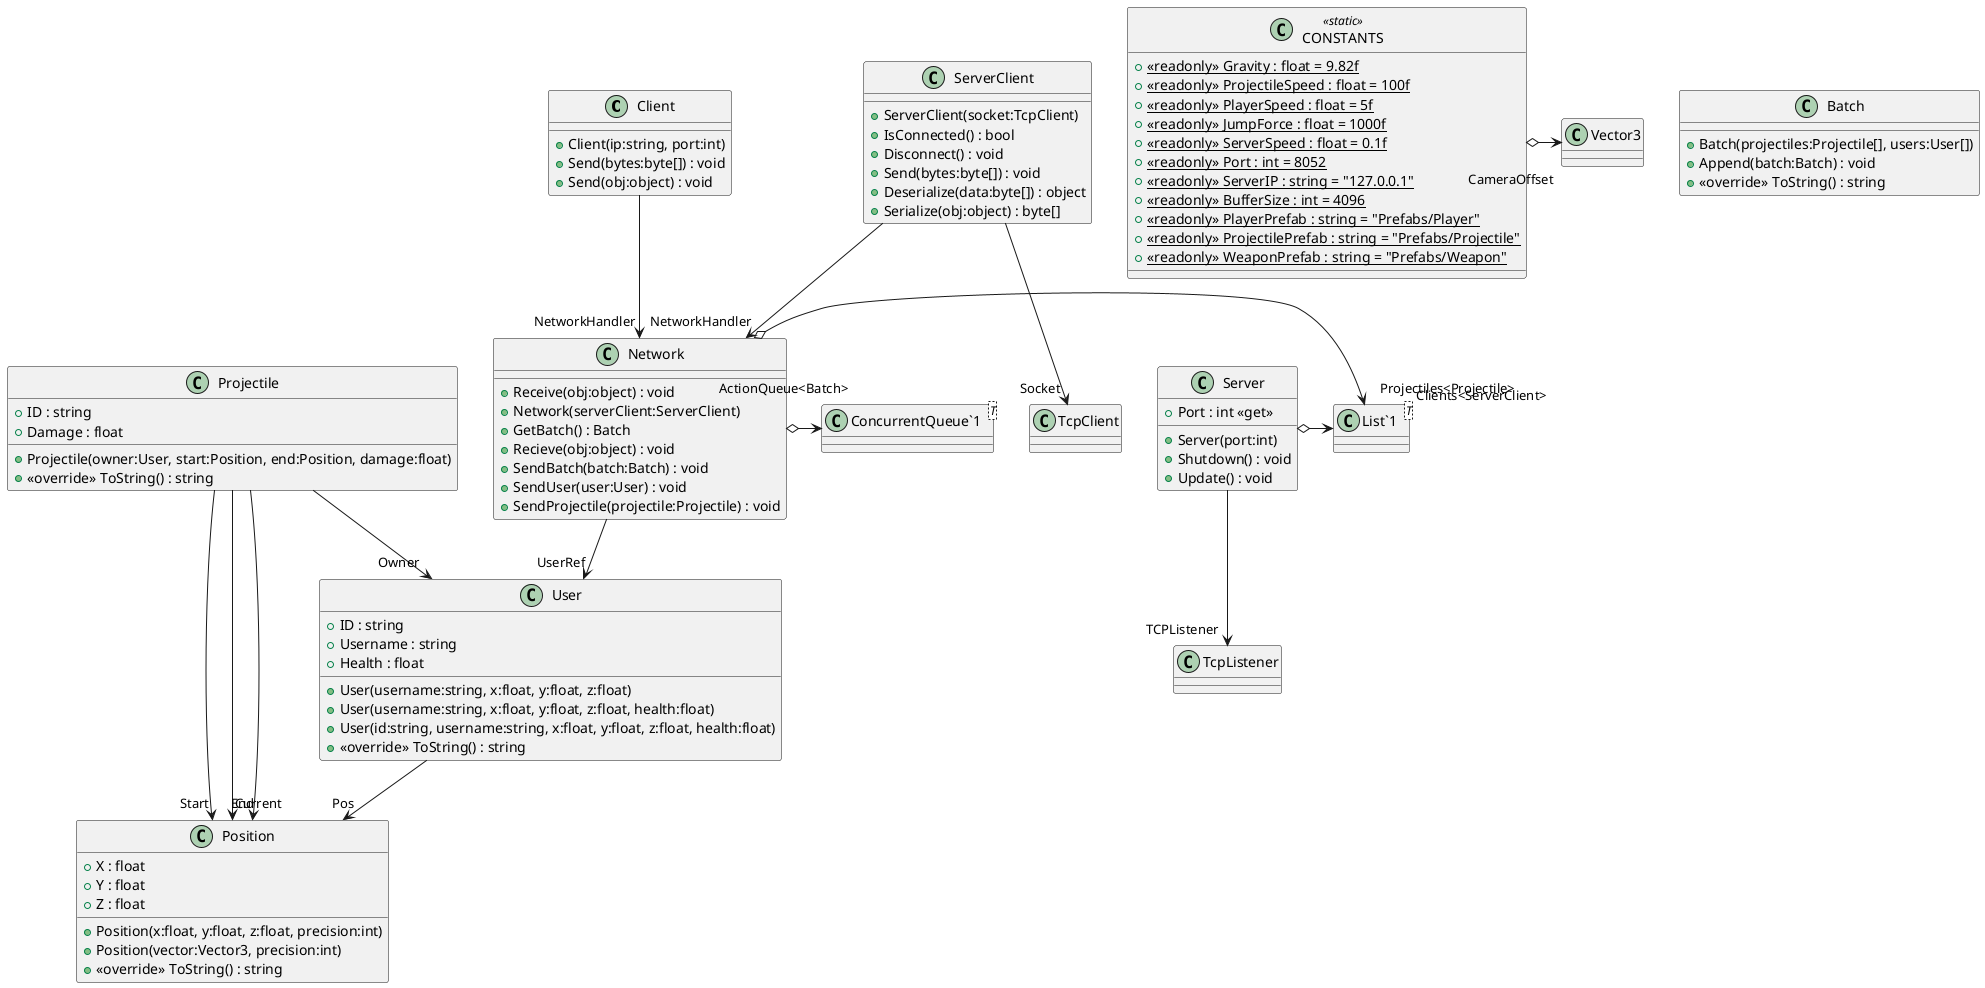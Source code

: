 @startuml
class Client {
    + Client(ip:string, port:int)
    + Send(bytes:byte[]) : void
    + Send(obj:object) : void
}
Client --> "NetworkHandler" Network
class Network {
    + Receive(obj:object) : void
}
class "ConcurrentQueue`1"<T> {
}
Network o-> "ActionQueue<Batch>" "ConcurrentQueue`1"
class Batch {
    + Batch(projectiles:Projectile[], users:User[])
    + Append(batch:Batch) : void
    + <<override>> ToString() : string
}
class CONSTANTS <<static>> {
    + {static} <<readonly>> Gravity : float = 9.82f
    + {static} <<readonly>> ProjectileSpeed : float = 100f
    + {static} <<readonly>> PlayerSpeed : float = 5f
    + {static} <<readonly>> JumpForce : float = 1000f
    + {static} <<readonly>> ServerSpeed : float = 0.1f
    + {static} <<readonly>> Port : int = 8052
    + {static} <<readonly>> ServerIP : string = "127.0.0.1"
    + {static} <<readonly>> BufferSize : int = 4096
    + {static} <<readonly>> PlayerPrefab : string = "Prefabs/Player"
    + {static} <<readonly>> ProjectilePrefab : string = "Prefabs/Projectile"
    + {static} <<readonly>> WeaponPrefab : string = "Prefabs/Weapon"
}
CONSTANTS o-> "CameraOffset" Vector3
class Position {
    + X : float
    + Y : float
    + Z : float
    + Position(x:float, y:float, z:float, precision:int)
    + Position(vector:Vector3, precision:int)
    + <<override>> ToString() : string
}
class Projectile {
    + ID : string
    + Damage : float
    + Projectile(owner:User, start:Position, end:Position, damage:float)
    + <<override>> ToString() : string
}
Projectile --> "Start" Position
Projectile --> "Current" Position
Projectile --> "End" Position
Projectile --> "Owner" User
class User {
    + ID : string
    + Username : string
    + Health : float
    + User(username:string, x:float, y:float, z:float)
    + User(username:string, x:float, y:float, z:float, health:float)
    + User(id:string, username:string, x:float, y:float, z:float, health:float)
    + <<override>> ToString() : string
}
User --> "Pos" Position
class Network {
    + Network(serverClient:ServerClient)
    + GetBatch() : Batch
    + Recieve(obj:object) : void
    + SendBatch(batch:Batch) : void
    + SendUser(user:User) : void
    + SendProjectile(projectile:Projectile) : void
}
class "List`1"<T> {
}
Network --> "UserRef" User
Network o-> "Projectiles<Projectile>" "List`1"
class Server {
    + Port : int <<get>>
    + Server(port:int)
    + Shutdown() : void
    + Update() : void
}
class "List`1"<T> {
}
Server --> "TCPListener" TcpListener
Server o-> "Clients<ServerClient>" "List`1"
class ServerClient {
    + ServerClient(socket:TcpClient)
    + IsConnected() : bool
    + Disconnect() : void
    + Send(bytes:byte[]) : void
    + Deserialize(data:byte[]) : object
    + Serialize(obj:object) : byte[]
}
ServerClient --> "Socket" TcpClient
ServerClient --> "NetworkHandler" Network
@enduml
